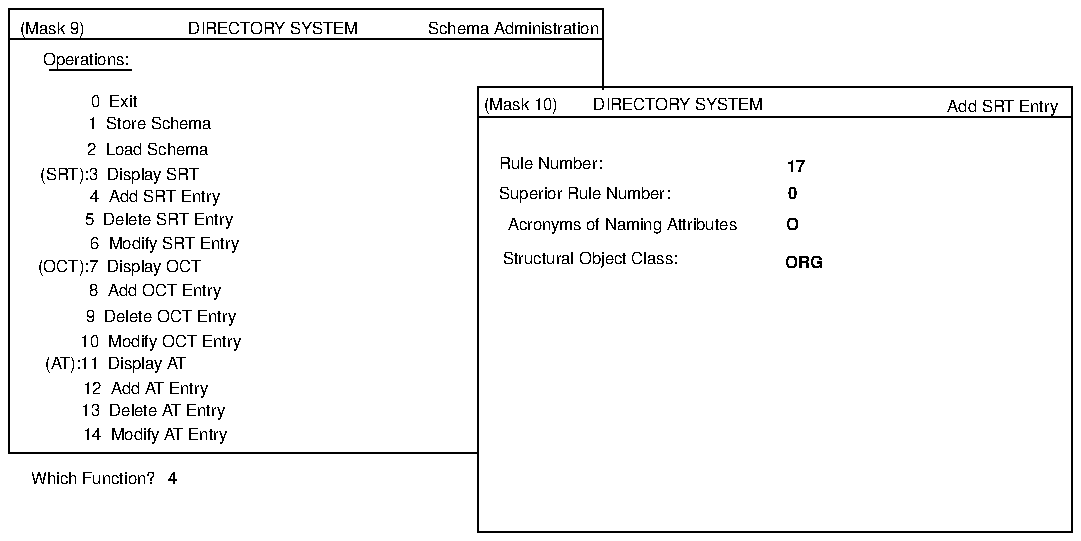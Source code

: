 ...\" @OSF_COPYRIGHT@
...\" COPYRIGHT NOTICE
...\" Copyright (c) 1990, 1991, 1992, 1993, 1994 Open Software Foundation, Inc.
...\" ALL RIGHTS RESERVED (DCE).  See the file named COPYRIGHT.DCE for
...\" the full copyright text.
...\" 
...\" HISTORY
...\" $Log: fig21.addsrtentry.pic,v $
...\" Revision 1.1.2.1  1994/08/04  21:02:36  hal
...\" 	Create DCE GDS Admin Gd & Ref from GDS parts of Adm Gd & Cmd Ref; fix log
...\" 	[1994/08/04  20:38:09  hal]
...\"
...\" 	Create DCE GDS Admin Gd & Ref from GDS parts of Adm Gd & Cmd Ref; fix log leaders if needed
...\"
...\" 	Creating GDS Admin Gd & Ref from Admin book.extended, Cmd Ref
...\"
...\" Revision 1.1.4.3  1994/06/13  18:00:18  devobj
...\" 	cr10872 - fix copyright
...\" 	[1994/06/13  17:59:03  devobj]
...\" 
...\" Revision 1.1.4.2  1993/08/12  17:20:43  buckler
...\" 	{edit, R1.0.2}
...\" 	Prentice-Hall editorial changes.
...\" 	[1993/08/12  17:05:36  buckler]
...\" 
...\" Revision 1.1.2.5  1993/02/22  23:46:25  rnollman
...\" 	final changes for final draft
...\" 	[1993/02/22  23:45:51  rnollman]
...\" 
...\" Revision 1.1.2.4  1993/02/20  20:55:09  rnollman
...\" 	small fix for final draft
...\" 	[1993/02/20  20:54:45  rnollman]
...\" 
...\" Revision 1.1.2.3  1993/02/20  14:38:49  rnollman
...\" 	fixed for final draft
...\" 	[1993/02/20  14:38:22  rnollman]
...\" 
...\" Revision 1.1.2.2  1993/02/15  20:58:16  rnollman
...\" 	new figure
...\" 	[1993/02/15  20:57:51  rnollman]
...\" 
...\" $EndLog$
.PS
scale = 106.667
line   from 0, 42 \
	to 250, 42 
"\f(HB\s60\s0\fP"  at 418, 181
"\fH\s6Add SRT Entry\s0\fP"  at 530, 227
line   from 250, 221 \
	to 567, 221 
line   from 250, 0 \
	to 567, 0 
line   from 567, 237 \
	to 567, 0 
line   from 250, 237 \
	to 250, 0 
"\fH\s6DIRECTORY SYSTEM\s0\fP"  at 357, 228
line   from 251, 237 \
	to 567, 237 
line   from 250, 221 \
	to 567, 221 
line   from 251, 237 \
	to 567, 237 
line   from 250, 0 \
	to 511, 0 
line   from 567, 237 \
	to 567, 215 
"\fH\s6Rule Number:\s0\fP"  at 289, 197
"\fH\s6Superior Rule Number:\s0\fP"  at 307, 181
"\fH\s6Structural Object Class:\s0\fP"  at 310, 146
"\fH\s6Acronyms of Naming Attributes\s0\fP"  at 327, 164
"\fH\s6(Mask 10)\s0\fP"  at 273, 228
"\f(HB\s6O\s0\fP"  at 418, 164
"\f(HB\s6ORG\s0\fP"  at 424, 144
"\f(HB\s617\s0\fP"  at 420, 195
line   from 250, 237 \
	to 250, 0 
"\f(HB\s64\s0\fP"  at 87, 29
"\fH\s6Schema Administration\s0\fP"  at 269, 269
"\fH\s6(Mask 9)\s0\fP"  at 23, 269
line   from 0, 279 \
	to 0, 42 
"\fH\s6Which Function?\s0\fP"  at 45, 29
"\fH\s6\s0\fP"  at 275, 100
line   from 0, 263 \
	to 317, 263 
"\fH\s6DIRECTORY SYSTEM\s0\fP"  at 141, 269
line   from 1, 279 \
	to 317, 279 
"\fH\s614  Modify AT Entry\s0\fP"  at 78, 52
"\fH\s613  Delete AT Entry\s0\fP"  at 77, 65
"\fH\s612  Add AT Entry\s0\fP"  at 73, 77
"\fH\s6(AT):11  Display AT\s0\fP"  at 57, 90
"\fH\s610  Modify OCT Entry\s0\fP"  at 81, 102
"\fH\s69  Delete OCT Entry\s0\fP"  at 81, 115
"\fH\s68  Add OCT Entry\s0\fP"  at 78, 129
"\fH\s6(OCT):7  Display OCT\s0\fP"  at 59, 142
"\fH\s66  Modify SRT Entry\s0\fP"  at 83, 154
"\fH\s65  Delete SRT Entry\s0\fP"  at 80, 167
line   from 22, 246 \
	to 65, 246 
"\fH\s6Operations:\s0\fP"  at 41, 252
"\fH\s64  Add SRT Entry\s0\fP"  at 78, 179
"\fH\s6(SRT):3  Display SRT\s0\fP"  at 59, 191
"\fH\s62  Load Schema\s0\fP"  at 74, 204
"\fH\s61  Store Schema\s0\fP"  at 75, 218
"\fH\s60  Exit\s0\fP"  at 56, 230
line   from 317, 279 \
	to 317, 236 
.PE
